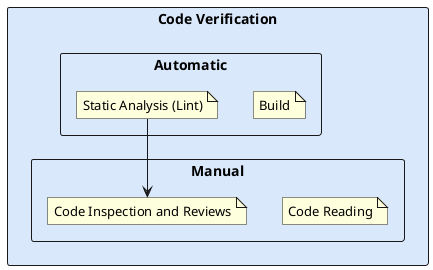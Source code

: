 {
  "sha1": "jcterh7po49lku5jl744p4vg6wx9owy",
  "insertion": {
    "when": "2024-06-03T18:59:31.740Z",
    "user": "plantuml@gmail.com"
  }
}
@startuml
rectangle "Code Verification" as CodeVerification #dae8fc{
    rectangle "Automatic" {
    note "Build" as b
    note "Static Analysis (Lint)" as st
    }

    rectangle "Manual" {
    note "Code Reading" as cr
    note "Code Inspection and Reviews" as cir
    }
    st --> cir
}
@enduml
